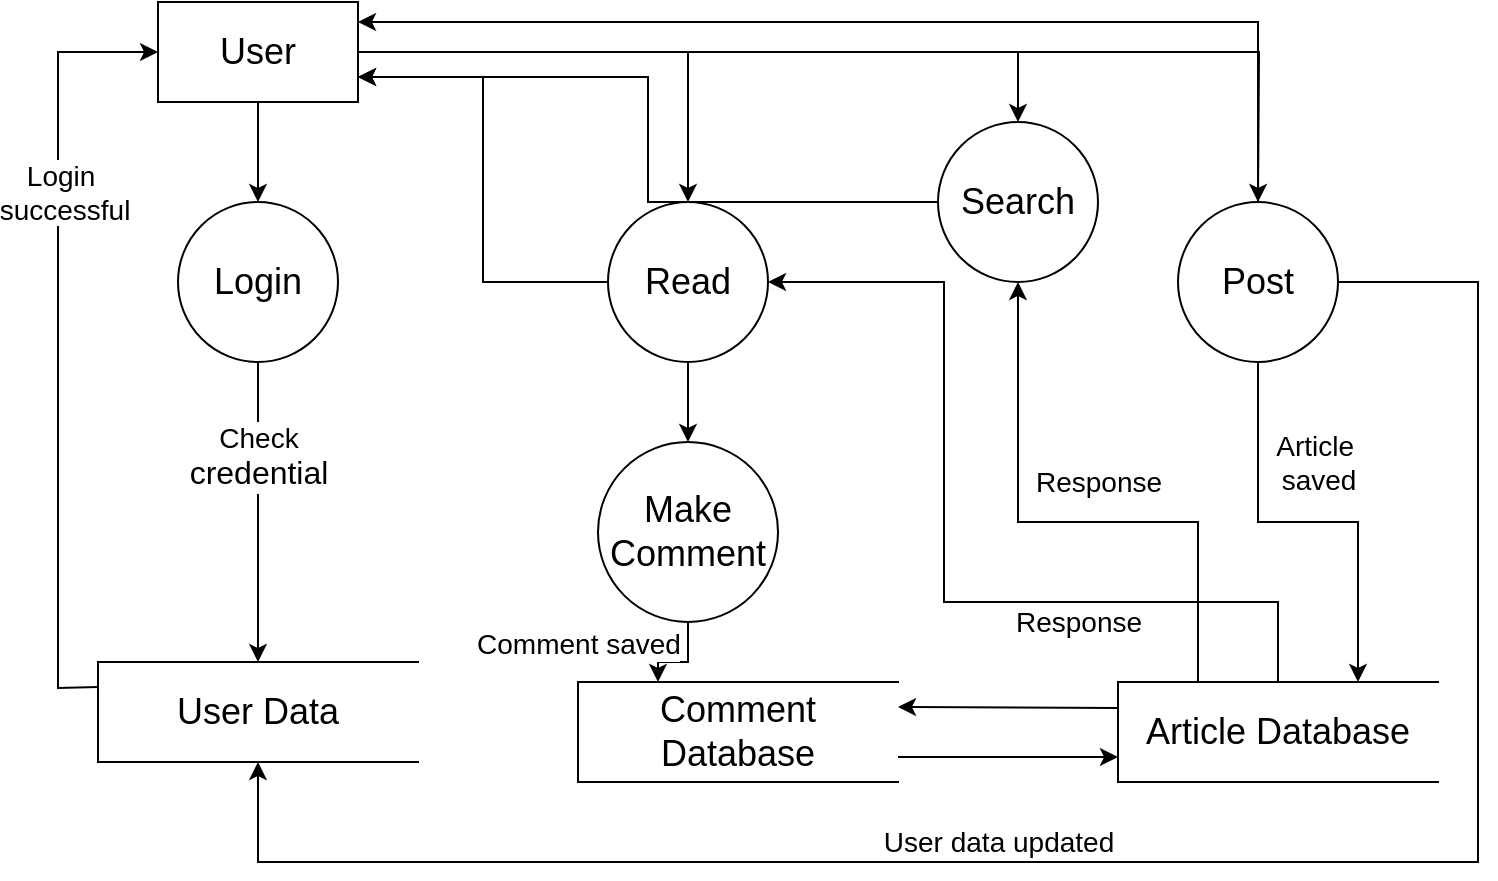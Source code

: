 <mxfile version="24.0.0" type="device">
  <diagram name="Page-1" id="dP0aHrOnFoGTc0NJpeuI">
    <mxGraphModel dx="1477" dy="614" grid="1" gridSize="10" guides="1" tooltips="1" connect="1" arrows="1" fold="1" page="1" pageScale="1" pageWidth="850" pageHeight="1100" math="0" shadow="0">
      <root>
        <mxCell id="0" />
        <mxCell id="1" parent="0" />
        <mxCell id="brk4pl4ZG9fAn9dtWBB7-22" style="edgeStyle=orthogonalEdgeStyle;rounded=0;orthogonalLoop=1;jettySize=auto;html=1;entryX=0.5;entryY=0;entryDx=0;entryDy=0;exitX=1;exitY=0.5;exitDx=0;exitDy=0;" edge="1" parent="1" source="brk4pl4ZG9fAn9dtWBB7-1">
          <mxGeometry relative="1" as="geometry">
            <mxPoint x="220" y="62.5" as="sourcePoint" />
            <mxPoint x="670" y="150" as="targetPoint" />
          </mxGeometry>
        </mxCell>
        <mxCell id="brk4pl4ZG9fAn9dtWBB7-29" style="edgeStyle=orthogonalEdgeStyle;rounded=0;orthogonalLoop=1;jettySize=auto;html=1;entryX=0.5;entryY=0;entryDx=0;entryDy=0;" edge="1" parent="1" source="brk4pl4ZG9fAn9dtWBB7-1" target="brk4pl4ZG9fAn9dtWBB7-27">
          <mxGeometry relative="1" as="geometry" />
        </mxCell>
        <mxCell id="brk4pl4ZG9fAn9dtWBB7-1" value="&lt;font style=&quot;font-size: 18px;&quot;&gt;User&lt;/font&gt;" style="html=1;dashed=0;whiteSpace=wrap;" vertex="1" parent="1">
          <mxGeometry x="120" y="50" width="100" height="50" as="geometry" />
        </mxCell>
        <mxCell id="brk4pl4ZG9fAn9dtWBB7-2" value="&lt;font style=&quot;font-size: 18px;&quot;&gt;User Data&lt;/font&gt;" style="html=1;dashed=0;whiteSpace=wrap;shape=partialRectangle;right=0;" vertex="1" parent="1">
          <mxGeometry x="90" y="380" width="160" height="50" as="geometry" />
        </mxCell>
        <mxCell id="brk4pl4ZG9fAn9dtWBB7-3" value="&lt;font style=&quot;font-size: 18px;&quot;&gt;Login&lt;/font&gt;" style="shape=ellipse;html=1;dashed=0;whiteSpace=wrap;aspect=fixed;perimeter=ellipsePerimeter;" vertex="1" parent="1">
          <mxGeometry x="130" y="150" width="80" height="80" as="geometry" />
        </mxCell>
        <mxCell id="brk4pl4ZG9fAn9dtWBB7-4" value="" style="endArrow=classic;html=1;rounded=0;" edge="1" parent="1" source="brk4pl4ZG9fAn9dtWBB7-1" target="brk4pl4ZG9fAn9dtWBB7-3">
          <mxGeometry width="50" height="50" relative="1" as="geometry">
            <mxPoint x="400" y="250" as="sourcePoint" />
            <mxPoint x="450" y="200" as="targetPoint" />
          </mxGeometry>
        </mxCell>
        <mxCell id="brk4pl4ZG9fAn9dtWBB7-6" value="" style="endArrow=classic;html=1;rounded=0;exitX=0.5;exitY=1;exitDx=0;exitDy=0;entryX=0.5;entryY=0;entryDx=0;entryDy=0;" edge="1" parent="1" source="brk4pl4ZG9fAn9dtWBB7-3" target="brk4pl4ZG9fAn9dtWBB7-2">
          <mxGeometry width="50" height="50" relative="1" as="geometry">
            <mxPoint x="400" y="250" as="sourcePoint" />
            <mxPoint x="170" y="260" as="targetPoint" />
          </mxGeometry>
        </mxCell>
        <mxCell id="brk4pl4ZG9fAn9dtWBB7-32" value="&lt;font style=&quot;font-size: 14px;&quot;&gt;Check&lt;/font&gt;&lt;div&gt;&lt;font size=&quot;3&quot; style=&quot;&quot;&gt;credential&lt;/font&gt;&lt;/div&gt;" style="edgeLabel;html=1;align=center;verticalAlign=middle;resizable=0;points=[];" vertex="1" connectable="0" parent="brk4pl4ZG9fAn9dtWBB7-6">
          <mxGeometry x="-0.373" relative="1" as="geometry">
            <mxPoint as="offset" />
          </mxGeometry>
        </mxCell>
        <mxCell id="brk4pl4ZG9fAn9dtWBB7-20" style="edgeStyle=orthogonalEdgeStyle;rounded=0;orthogonalLoop=1;jettySize=auto;html=1;entryX=1;entryY=0.5;entryDx=0;entryDy=0;" edge="1" parent="1" source="brk4pl4ZG9fAn9dtWBB7-8" target="brk4pl4ZG9fAn9dtWBB7-10">
          <mxGeometry relative="1" as="geometry">
            <Array as="points">
              <mxPoint x="680" y="350" />
              <mxPoint x="513" y="350" />
              <mxPoint x="513" y="190" />
            </Array>
          </mxGeometry>
        </mxCell>
        <mxCell id="brk4pl4ZG9fAn9dtWBB7-39" value="&lt;font style=&quot;font-size: 14px;&quot;&gt;Response&lt;/font&gt;" style="edgeLabel;html=1;align=center;verticalAlign=middle;resizable=0;points=[];" vertex="1" connectable="0" parent="brk4pl4ZG9fAn9dtWBB7-20">
          <mxGeometry x="0.354" y="-1" relative="1" as="geometry">
            <mxPoint x="66" y="111" as="offset" />
          </mxGeometry>
        </mxCell>
        <mxCell id="brk4pl4ZG9fAn9dtWBB7-8" value="&lt;font style=&quot;font-size: 18px;&quot;&gt;Article Database&lt;/font&gt;&lt;span style=&quot;color: rgba(0, 0, 0, 0); font-family: monospace; font-size: 0px; text-align: start; text-wrap: nowrap;&quot;&gt;%3CmxGraphModel%3E%3Croot%3E%3CmxCell%20id%3D%220%22%2F%3E%3CmxCell%20id%3D%221%22%20parent%3D%220%22%2F%3E%3CmxCell%20id%3D%222%22%20value%3D%22%26lt%3Bfont%20style%3D%26quot%3Bfont-size%3A%2018px%3B%26quot%3B%26gt%3BUser%20Data%26lt%3B%2Ffont%26gt%3B%22%20style%3D%22html%3D1%3Bdashed%3D0%3BwhiteSpace%3Dwrap%3Bshape%3DpartialRectangle%3Bright%3D0%3B%22%20vertex%3D%221%22%20parent%3D%221%22%3E%3CmxGeometry%20x%3D%2290%22%20y%3D%22380%22%20width%3D%22160%22%20height%3D%2250%22%20as%3D%22geometry%22%2F%3E%3C%2FmxCell%3E%3C%2Froot%3E%3C%2FmxGraphModel%3E&lt;/span&gt;" style="html=1;dashed=0;whiteSpace=wrap;shape=partialRectangle;right=0;" vertex="1" parent="1">
          <mxGeometry x="600" y="390" width="160" height="50" as="geometry" />
        </mxCell>
        <mxCell id="brk4pl4ZG9fAn9dtWBB7-9" value="&lt;span style=&quot;font-size: 18px;&quot;&gt;Comment Database&lt;/span&gt;" style="html=1;dashed=0;whiteSpace=wrap;shape=partialRectangle;right=0;" vertex="1" parent="1">
          <mxGeometry x="330" y="390" width="160" height="50" as="geometry" />
        </mxCell>
        <mxCell id="brk4pl4ZG9fAn9dtWBB7-18" style="edgeStyle=orthogonalEdgeStyle;rounded=0;orthogonalLoop=1;jettySize=auto;html=1;" edge="1" parent="1" source="brk4pl4ZG9fAn9dtWBB7-10" target="brk4pl4ZG9fAn9dtWBB7-17">
          <mxGeometry relative="1" as="geometry" />
        </mxCell>
        <mxCell id="brk4pl4ZG9fAn9dtWBB7-40" style="edgeStyle=orthogonalEdgeStyle;rounded=0;orthogonalLoop=1;jettySize=auto;html=1;entryX=1;entryY=0.75;entryDx=0;entryDy=0;" edge="1" parent="1" source="brk4pl4ZG9fAn9dtWBB7-10" target="brk4pl4ZG9fAn9dtWBB7-1">
          <mxGeometry relative="1" as="geometry" />
        </mxCell>
        <mxCell id="brk4pl4ZG9fAn9dtWBB7-10" value="&lt;font style=&quot;font-size: 18px;&quot;&gt;Read&lt;/font&gt;" style="shape=ellipse;html=1;dashed=0;whiteSpace=wrap;aspect=fixed;perimeter=ellipsePerimeter;" vertex="1" parent="1">
          <mxGeometry x="345" y="150" width="80" height="80" as="geometry" />
        </mxCell>
        <mxCell id="brk4pl4ZG9fAn9dtWBB7-11" value="" style="endArrow=classic;html=1;rounded=0;entryX=1;entryY=0.25;entryDx=0;entryDy=0;" edge="1" parent="1" target="brk4pl4ZG9fAn9dtWBB7-9">
          <mxGeometry width="50" height="50" relative="1" as="geometry">
            <mxPoint x="600" y="403" as="sourcePoint" />
            <mxPoint x="450" y="200" as="targetPoint" />
          </mxGeometry>
        </mxCell>
        <mxCell id="brk4pl4ZG9fAn9dtWBB7-12" value="" style="endArrow=classic;html=1;rounded=0;entryX=0;entryY=0.75;entryDx=0;entryDy=0;exitX=1;exitY=0.75;exitDx=0;exitDy=0;" edge="1" parent="1" source="brk4pl4ZG9fAn9dtWBB7-9" target="brk4pl4ZG9fAn9dtWBB7-8">
          <mxGeometry width="50" height="50" relative="1" as="geometry">
            <mxPoint x="490" y="430" as="sourcePoint" />
            <mxPoint x="530" y="420" as="targetPoint" />
          </mxGeometry>
        </mxCell>
        <mxCell id="brk4pl4ZG9fAn9dtWBB7-13" value="" style="endArrow=classic;html=1;rounded=0;exitX=1;exitY=0.5;exitDx=0;exitDy=0;" edge="1" parent="1" source="brk4pl4ZG9fAn9dtWBB7-1" target="brk4pl4ZG9fAn9dtWBB7-10">
          <mxGeometry width="50" height="50" relative="1" as="geometry">
            <mxPoint x="400" y="250" as="sourcePoint" />
            <mxPoint x="450" y="200" as="targetPoint" />
            <Array as="points">
              <mxPoint x="385" y="75" />
            </Array>
          </mxGeometry>
        </mxCell>
        <mxCell id="brk4pl4ZG9fAn9dtWBB7-19" style="edgeStyle=orthogonalEdgeStyle;rounded=0;orthogonalLoop=1;jettySize=auto;html=1;entryX=0.25;entryY=0;entryDx=0;entryDy=0;" edge="1" parent="1" source="brk4pl4ZG9fAn9dtWBB7-17" target="brk4pl4ZG9fAn9dtWBB7-9">
          <mxGeometry relative="1" as="geometry" />
        </mxCell>
        <mxCell id="brk4pl4ZG9fAn9dtWBB7-38" value="&lt;font style=&quot;font-size: 14px;&quot;&gt;Comment saved&lt;/font&gt;" style="edgeLabel;html=1;align=center;verticalAlign=middle;resizable=0;points=[];" vertex="1" connectable="0" parent="brk4pl4ZG9fAn9dtWBB7-19">
          <mxGeometry x="-0.23" y="1" relative="1" as="geometry">
            <mxPoint x="-56" y="-7" as="offset" />
          </mxGeometry>
        </mxCell>
        <mxCell id="brk4pl4ZG9fAn9dtWBB7-17" value="&lt;font style=&quot;font-size: 18px;&quot;&gt;Make Comment&lt;/font&gt;" style="shape=ellipse;html=1;dashed=0;whiteSpace=wrap;aspect=fixed;perimeter=ellipsePerimeter;" vertex="1" parent="1">
          <mxGeometry x="340" y="270" width="90" height="90" as="geometry" />
        </mxCell>
        <mxCell id="brk4pl4ZG9fAn9dtWBB7-23" style="edgeStyle=orthogonalEdgeStyle;rounded=0;orthogonalLoop=1;jettySize=auto;html=1;entryX=0.75;entryY=0;entryDx=0;entryDy=0;" edge="1" parent="1" source="brk4pl4ZG9fAn9dtWBB7-21" target="brk4pl4ZG9fAn9dtWBB7-8">
          <mxGeometry relative="1" as="geometry" />
        </mxCell>
        <mxCell id="brk4pl4ZG9fAn9dtWBB7-35" value="&lt;font style=&quot;font-size: 14px;&quot;&gt;Article&amp;nbsp;&lt;/font&gt;&lt;div&gt;&lt;font style=&quot;font-size: 14px;&quot;&gt;saved&lt;/font&gt;&lt;/div&gt;" style="edgeLabel;html=1;align=center;verticalAlign=middle;resizable=0;points=[];" vertex="1" connectable="0" parent="brk4pl4ZG9fAn9dtWBB7-23">
          <mxGeometry x="-0.098" y="-1" relative="1" as="geometry">
            <mxPoint x="15" y="-31" as="offset" />
          </mxGeometry>
        </mxCell>
        <mxCell id="brk4pl4ZG9fAn9dtWBB7-42" style="edgeStyle=orthogonalEdgeStyle;rounded=0;orthogonalLoop=1;jettySize=auto;html=1;" edge="1" parent="1" source="brk4pl4ZG9fAn9dtWBB7-21">
          <mxGeometry relative="1" as="geometry">
            <mxPoint x="220" y="60" as="targetPoint" />
            <Array as="points">
              <mxPoint x="670" y="60" />
            </Array>
          </mxGeometry>
        </mxCell>
        <mxCell id="brk4pl4ZG9fAn9dtWBB7-21" value="&lt;font style=&quot;font-size: 18px;&quot;&gt;Post&lt;/font&gt;" style="shape=ellipse;html=1;dashed=0;whiteSpace=wrap;aspect=fixed;perimeter=ellipsePerimeter;" vertex="1" parent="1">
          <mxGeometry x="630" y="150" width="80" height="80" as="geometry" />
        </mxCell>
        <mxCell id="brk4pl4ZG9fAn9dtWBB7-26" value="" style="endArrow=classic;html=1;rounded=0;entryX=0.5;entryY=1;entryDx=0;entryDy=0;exitX=1;exitY=0.5;exitDx=0;exitDy=0;" edge="1" parent="1" source="brk4pl4ZG9fAn9dtWBB7-21" target="brk4pl4ZG9fAn9dtWBB7-2">
          <mxGeometry width="50" height="50" relative="1" as="geometry">
            <mxPoint x="780" y="190" as="sourcePoint" />
            <mxPoint x="450" y="230" as="targetPoint" />
            <Array as="points">
              <mxPoint x="780" y="190" />
              <mxPoint x="780" y="480" />
              <mxPoint x="170" y="480" />
            </Array>
          </mxGeometry>
        </mxCell>
        <mxCell id="brk4pl4ZG9fAn9dtWBB7-36" value="&lt;font style=&quot;font-size: 14px;&quot;&gt;User data updated&lt;/font&gt;" style="edgeLabel;html=1;align=center;verticalAlign=middle;resizable=0;points=[];" vertex="1" connectable="0" parent="brk4pl4ZG9fAn9dtWBB7-26">
          <mxGeometry x="0.046" y="2" relative="1" as="geometry">
            <mxPoint x="-67" y="-12" as="offset" />
          </mxGeometry>
        </mxCell>
        <mxCell id="brk4pl4ZG9fAn9dtWBB7-41" style="edgeStyle=orthogonalEdgeStyle;rounded=0;orthogonalLoop=1;jettySize=auto;html=1;entryX=1;entryY=0.75;entryDx=0;entryDy=0;" edge="1" parent="1" source="brk4pl4ZG9fAn9dtWBB7-27" target="brk4pl4ZG9fAn9dtWBB7-1">
          <mxGeometry relative="1" as="geometry" />
        </mxCell>
        <mxCell id="brk4pl4ZG9fAn9dtWBB7-27" value="&lt;font style=&quot;font-size: 18px;&quot;&gt;Search&lt;/font&gt;" style="shape=ellipse;html=1;dashed=0;whiteSpace=wrap;aspect=fixed;perimeter=ellipsePerimeter;" vertex="1" parent="1">
          <mxGeometry x="510" y="110" width="80" height="80" as="geometry" />
        </mxCell>
        <mxCell id="brk4pl4ZG9fAn9dtWBB7-31" value="" style="endArrow=classic;html=1;rounded=0;entryX=0.5;entryY=1;entryDx=0;entryDy=0;exitX=0.25;exitY=0;exitDx=0;exitDy=0;" edge="1" parent="1" source="brk4pl4ZG9fAn9dtWBB7-8" target="brk4pl4ZG9fAn9dtWBB7-27">
          <mxGeometry width="50" height="50" relative="1" as="geometry">
            <mxPoint x="400" y="260" as="sourcePoint" />
            <mxPoint x="450" y="210" as="targetPoint" />
            <Array as="points">
              <mxPoint x="640" y="310" />
              <mxPoint x="550" y="310" />
            </Array>
          </mxGeometry>
        </mxCell>
        <mxCell id="brk4pl4ZG9fAn9dtWBB7-37" value="&lt;font style=&quot;font-size: 14px;&quot;&gt;Response&lt;/font&gt;" style="edgeLabel;html=1;align=center;verticalAlign=middle;resizable=0;points=[];" vertex="1" connectable="0" parent="brk4pl4ZG9fAn9dtWBB7-31">
          <mxGeometry x="0.692" y="-1" relative="1" as="geometry">
            <mxPoint x="39" y="55" as="offset" />
          </mxGeometry>
        </mxCell>
        <mxCell id="brk4pl4ZG9fAn9dtWBB7-33" value="" style="endArrow=classic;html=1;rounded=0;exitX=0;exitY=0.25;exitDx=0;exitDy=0;entryX=0;entryY=0.5;entryDx=0;entryDy=0;" edge="1" parent="1" source="brk4pl4ZG9fAn9dtWBB7-2" target="brk4pl4ZG9fAn9dtWBB7-1">
          <mxGeometry width="50" height="50" relative="1" as="geometry">
            <mxPoint x="400" y="260" as="sourcePoint" />
            <mxPoint x="450" y="210" as="targetPoint" />
            <Array as="points">
              <mxPoint x="70" y="393" />
              <mxPoint x="70" y="75" />
            </Array>
          </mxGeometry>
        </mxCell>
        <mxCell id="brk4pl4ZG9fAn9dtWBB7-34" value="&lt;font style=&quot;font-size: 14px;&quot;&gt;Login&amp;nbsp;&lt;/font&gt;&lt;div&gt;&lt;font style=&quot;font-size: 14px;&quot;&gt;successful&lt;/font&gt;&lt;/div&gt;" style="edgeLabel;html=1;align=center;verticalAlign=middle;resizable=0;points=[];" vertex="1" connectable="0" parent="brk4pl4ZG9fAn9dtWBB7-33">
          <mxGeometry x="0.383" y="-3" relative="1" as="geometry">
            <mxPoint as="offset" />
          </mxGeometry>
        </mxCell>
      </root>
    </mxGraphModel>
  </diagram>
</mxfile>
